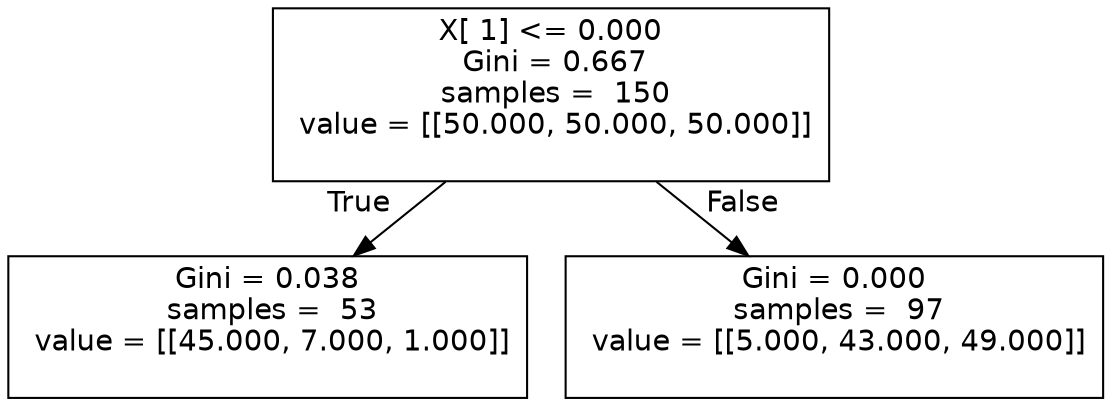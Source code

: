 digraph Tree {
node [shape = box, fontname = "helvetica"];
edge [fontname = "helvetica"];
 1 [label = "X[ 1] <= 0.000\n Gini = 0.667\n samples =  150\n value = [[50.000, 50.000, 50.000]]\n "
];
 2 [label = "Gini = 0.038\n samples =  53\n value = [[45.000, 7.000, 1.000]]\n "
];
 1 ->  2 [labeldistance = 2.5, labelangle =  45, headlabel = "True"];
 3 [label = "Gini = 0.000\n samples =  97\n value = [[5.000, 43.000, 49.000]]\n "
];
 1 ->  3 [labeldistance = 2.5, labelangle = -45, headlabel = "False"];
}

